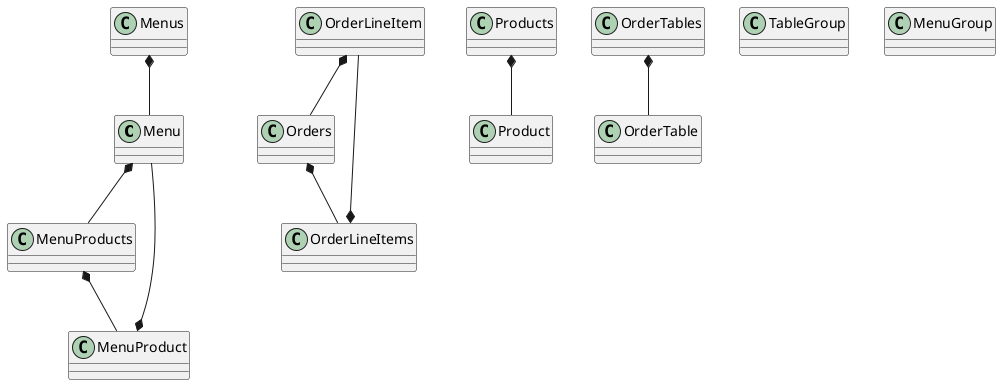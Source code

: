 @startuml Lotto_3step
skinparam groupInheritance 2

Menu *-- MenuProducts

MenuProduct *-- Menu

MenuProducts *-- MenuProduct

Menus *-- Menu

OrderLineItem *-- Orders

OrderLineItems *-- OrderLineItem

Orders *-- OrderLineItems
Products *-- Product

OrderTables *-- OrderTable

Class TableGroup {
}

Class OrderTable {
}


class Product {
}
class MenuGroup {
}
@enduml
